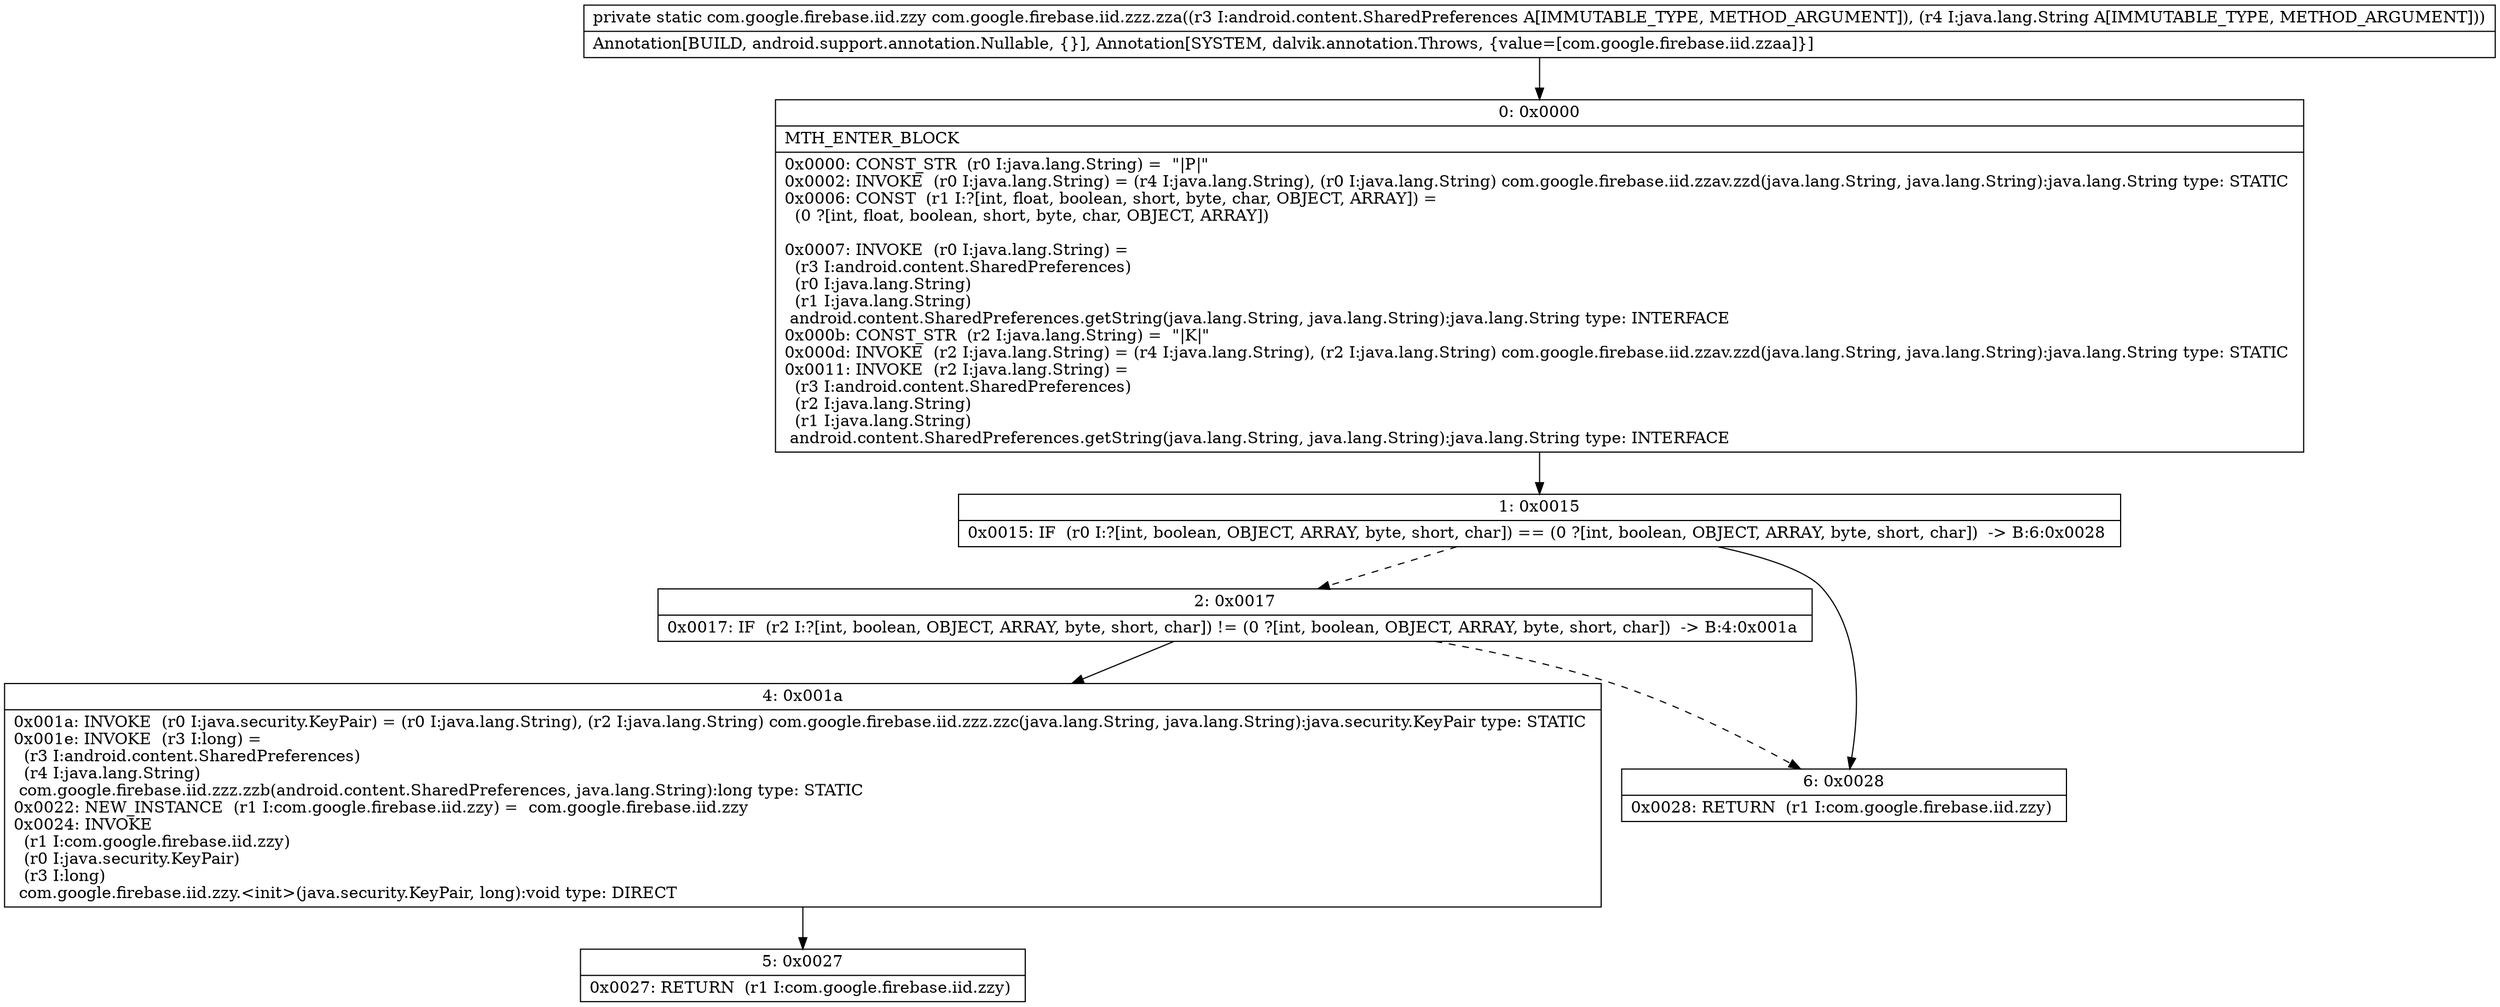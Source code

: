 digraph "CFG forcom.google.firebase.iid.zzz.zza(Landroid\/content\/SharedPreferences;Ljava\/lang\/String;)Lcom\/google\/firebase\/iid\/zzy;" {
Node_0 [shape=record,label="{0\:\ 0x0000|MTH_ENTER_BLOCK\l|0x0000: CONST_STR  (r0 I:java.lang.String) =  \"\|P\|\" \l0x0002: INVOKE  (r0 I:java.lang.String) = (r4 I:java.lang.String), (r0 I:java.lang.String) com.google.firebase.iid.zzav.zzd(java.lang.String, java.lang.String):java.lang.String type: STATIC \l0x0006: CONST  (r1 I:?[int, float, boolean, short, byte, char, OBJECT, ARRAY]) = \l  (0 ?[int, float, boolean, short, byte, char, OBJECT, ARRAY])\l \l0x0007: INVOKE  (r0 I:java.lang.String) = \l  (r3 I:android.content.SharedPreferences)\l  (r0 I:java.lang.String)\l  (r1 I:java.lang.String)\l android.content.SharedPreferences.getString(java.lang.String, java.lang.String):java.lang.String type: INTERFACE \l0x000b: CONST_STR  (r2 I:java.lang.String) =  \"\|K\|\" \l0x000d: INVOKE  (r2 I:java.lang.String) = (r4 I:java.lang.String), (r2 I:java.lang.String) com.google.firebase.iid.zzav.zzd(java.lang.String, java.lang.String):java.lang.String type: STATIC \l0x0011: INVOKE  (r2 I:java.lang.String) = \l  (r3 I:android.content.SharedPreferences)\l  (r2 I:java.lang.String)\l  (r1 I:java.lang.String)\l android.content.SharedPreferences.getString(java.lang.String, java.lang.String):java.lang.String type: INTERFACE \l}"];
Node_1 [shape=record,label="{1\:\ 0x0015|0x0015: IF  (r0 I:?[int, boolean, OBJECT, ARRAY, byte, short, char]) == (0 ?[int, boolean, OBJECT, ARRAY, byte, short, char])  \-\> B:6:0x0028 \l}"];
Node_2 [shape=record,label="{2\:\ 0x0017|0x0017: IF  (r2 I:?[int, boolean, OBJECT, ARRAY, byte, short, char]) != (0 ?[int, boolean, OBJECT, ARRAY, byte, short, char])  \-\> B:4:0x001a \l}"];
Node_4 [shape=record,label="{4\:\ 0x001a|0x001a: INVOKE  (r0 I:java.security.KeyPair) = (r0 I:java.lang.String), (r2 I:java.lang.String) com.google.firebase.iid.zzz.zzc(java.lang.String, java.lang.String):java.security.KeyPair type: STATIC \l0x001e: INVOKE  (r3 I:long) = \l  (r3 I:android.content.SharedPreferences)\l  (r4 I:java.lang.String)\l com.google.firebase.iid.zzz.zzb(android.content.SharedPreferences, java.lang.String):long type: STATIC \l0x0022: NEW_INSTANCE  (r1 I:com.google.firebase.iid.zzy) =  com.google.firebase.iid.zzy \l0x0024: INVOKE  \l  (r1 I:com.google.firebase.iid.zzy)\l  (r0 I:java.security.KeyPair)\l  (r3 I:long)\l com.google.firebase.iid.zzy.\<init\>(java.security.KeyPair, long):void type: DIRECT \l}"];
Node_5 [shape=record,label="{5\:\ 0x0027|0x0027: RETURN  (r1 I:com.google.firebase.iid.zzy) \l}"];
Node_6 [shape=record,label="{6\:\ 0x0028|0x0028: RETURN  (r1 I:com.google.firebase.iid.zzy) \l}"];
MethodNode[shape=record,label="{private static com.google.firebase.iid.zzy com.google.firebase.iid.zzz.zza((r3 I:android.content.SharedPreferences A[IMMUTABLE_TYPE, METHOD_ARGUMENT]), (r4 I:java.lang.String A[IMMUTABLE_TYPE, METHOD_ARGUMENT]))  | Annotation[BUILD, android.support.annotation.Nullable, \{\}], Annotation[SYSTEM, dalvik.annotation.Throws, \{value=[com.google.firebase.iid.zzaa]\}]\l}"];
MethodNode -> Node_0;
Node_0 -> Node_1;
Node_1 -> Node_2[style=dashed];
Node_1 -> Node_6;
Node_2 -> Node_4;
Node_2 -> Node_6[style=dashed];
Node_4 -> Node_5;
}

